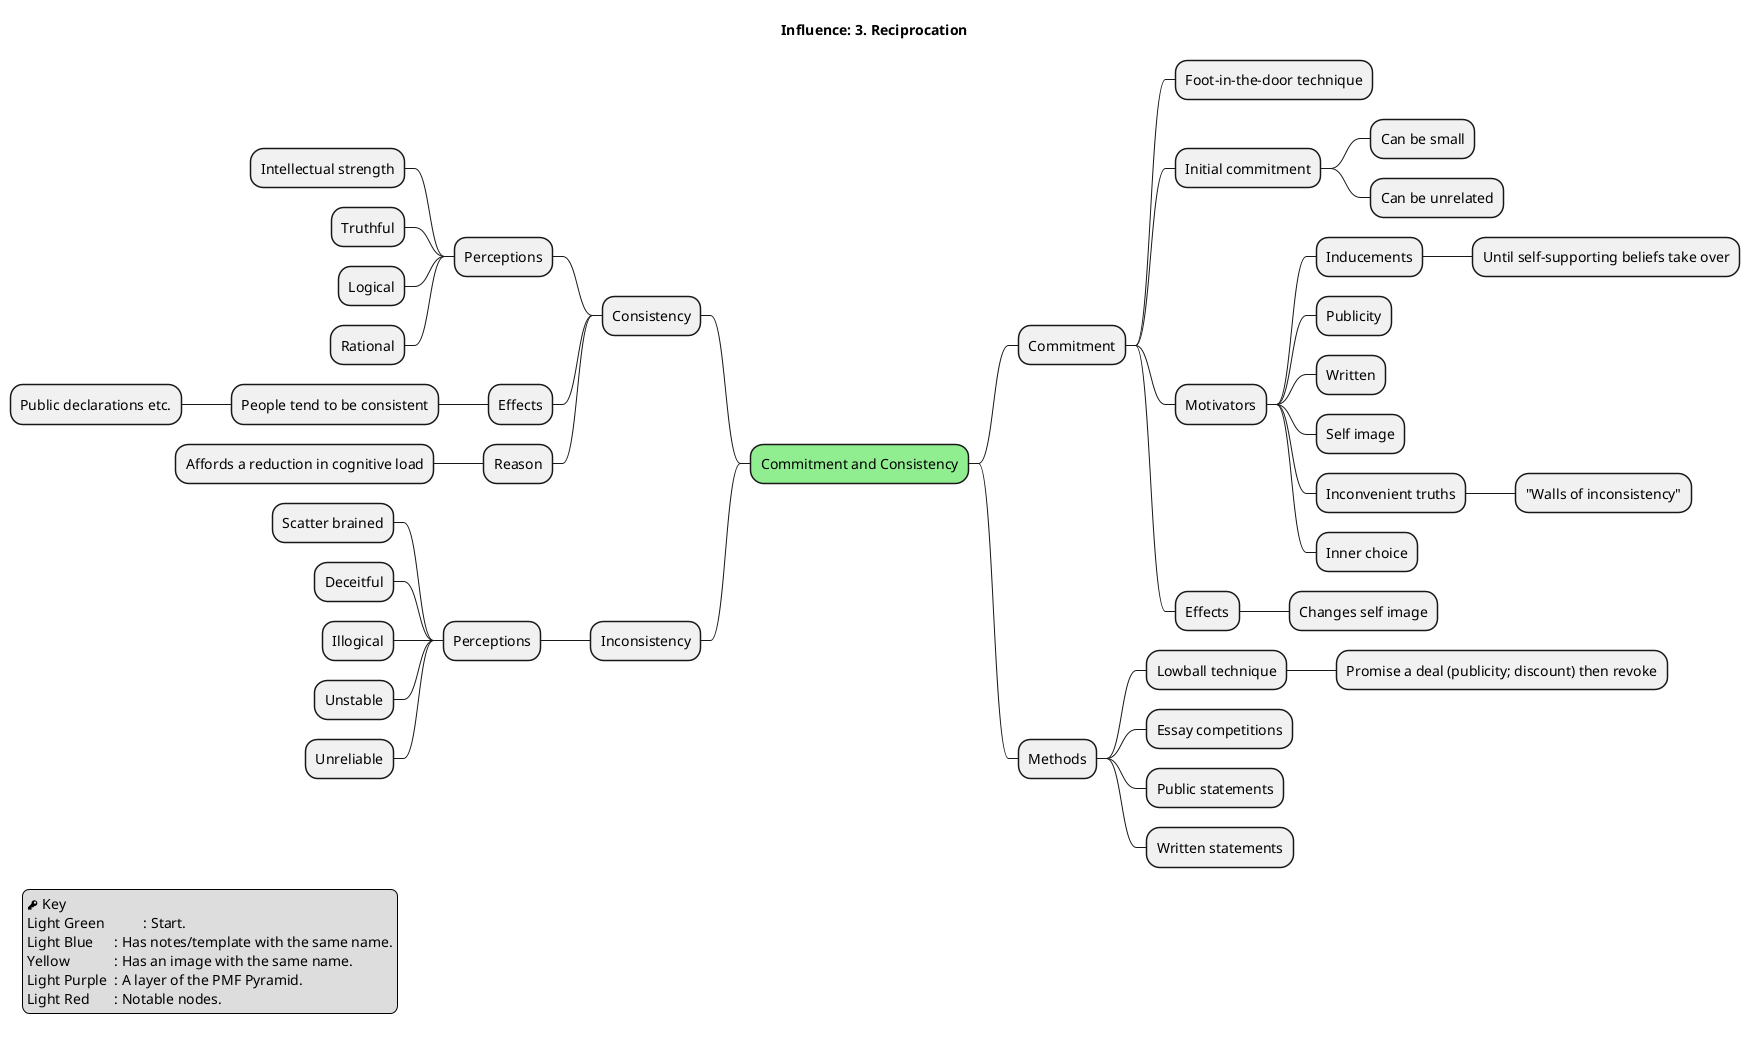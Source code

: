 @startmindmap

title Influence: 3. Reciprocation

legend left
  <&key> Key
  Light Green   \t: Start.
  Light Blue    \t: Has notes/template with the same name.
  Yellow        \t: Has an image with the same name.
  Light Purple  \t: A layer of the PMF Pyramid.
  Light Red     \t: Notable nodes.
endlegend


*[#lightgreen] Commitment and Consistency
** Commitment
*** Foot-in-the-door technique
*** Initial commitment
**** Can be small
**** Can be unrelated
*** Motivators
**** Inducements
***** Until self-supporting beliefs take over
**** Publicity
**** Written
**** Self image
**** Inconvenient truths
***** "Walls of inconsistency"
**** Inner choice
*** Effects
**** Changes self image
** Methods
*** Lowball technique
**** Promise a deal (publicity; discount) then revoke
*** Essay competitions
*** Public statements
*** Written statements

left side

** Consistency
*** Perceptions
**** Intellectual strength
**** Truthful
**** Logical
**** Rational
*** Effects
**** People tend to be consistent
***** Public declarations etc.
*** Reason
**** Affords a reduction in cognitive load
** Inconsistency
*** Perceptions
**** Scatter brained
**** Deceitful
**** Illogical
**** Unstable
**** Unreliable

@endmindmap
